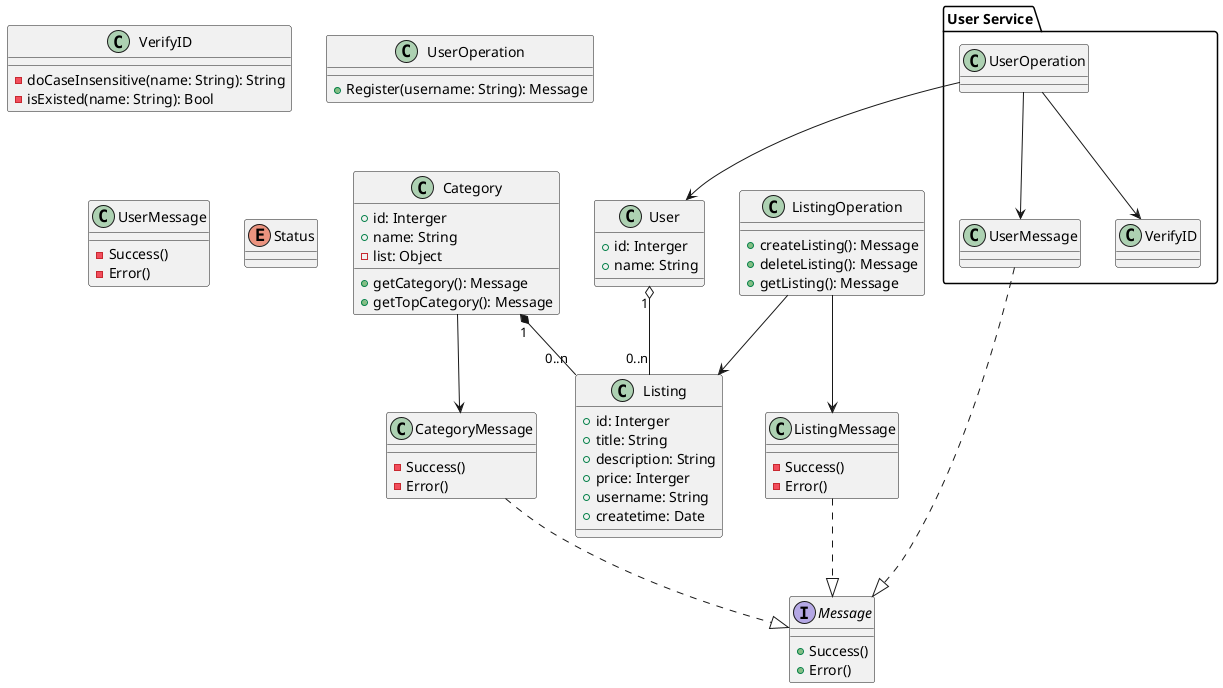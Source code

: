 @startuml

User "1" o-- "0..n" Listing
Category "1" *-- "0..n" Listing
package "User Service" {
UserOperation --> User
UserOperation --> UserMessage
UserOperation --> VerifyID
}
ListingOperation --> Listing
ListingOperation --> ListingMessage
Category --> CategoryMessage

UserMessage ..|> Message
ListingMessage ..|> Message
CategoryMessage ..|> Message


class User {
    +id: Interger
    +name: String
}

class Listing {
    +id: Interger
    +title: String
    +description: String
    +price: Interger
    +username: String
    +createtime: Date
}

class Category {
    +id: Interger
    +name: String
    -list: Object
    +getCategory(): Message
    +getTopCategory(): Message
}

class VerifyID {
    -doCaseInsensitive(name: String): String
    -isExisted(name: String): Bool
}

class UserOperation {
    +Register(username: String): Message
}

class ListingOperation {
    +createListing(): Message
    +deleteListing(): Message
    +getListing(): Message
}

interface Message {
    +Success()
    +Error()
}

class UserMessage {
    -Success()
    -Error()
}

class ListingMessage {
    -Success()
    -Error()
}

class CategoryMessage {
    -Success()
    -Error()
}


enum Status {

}

@enduml